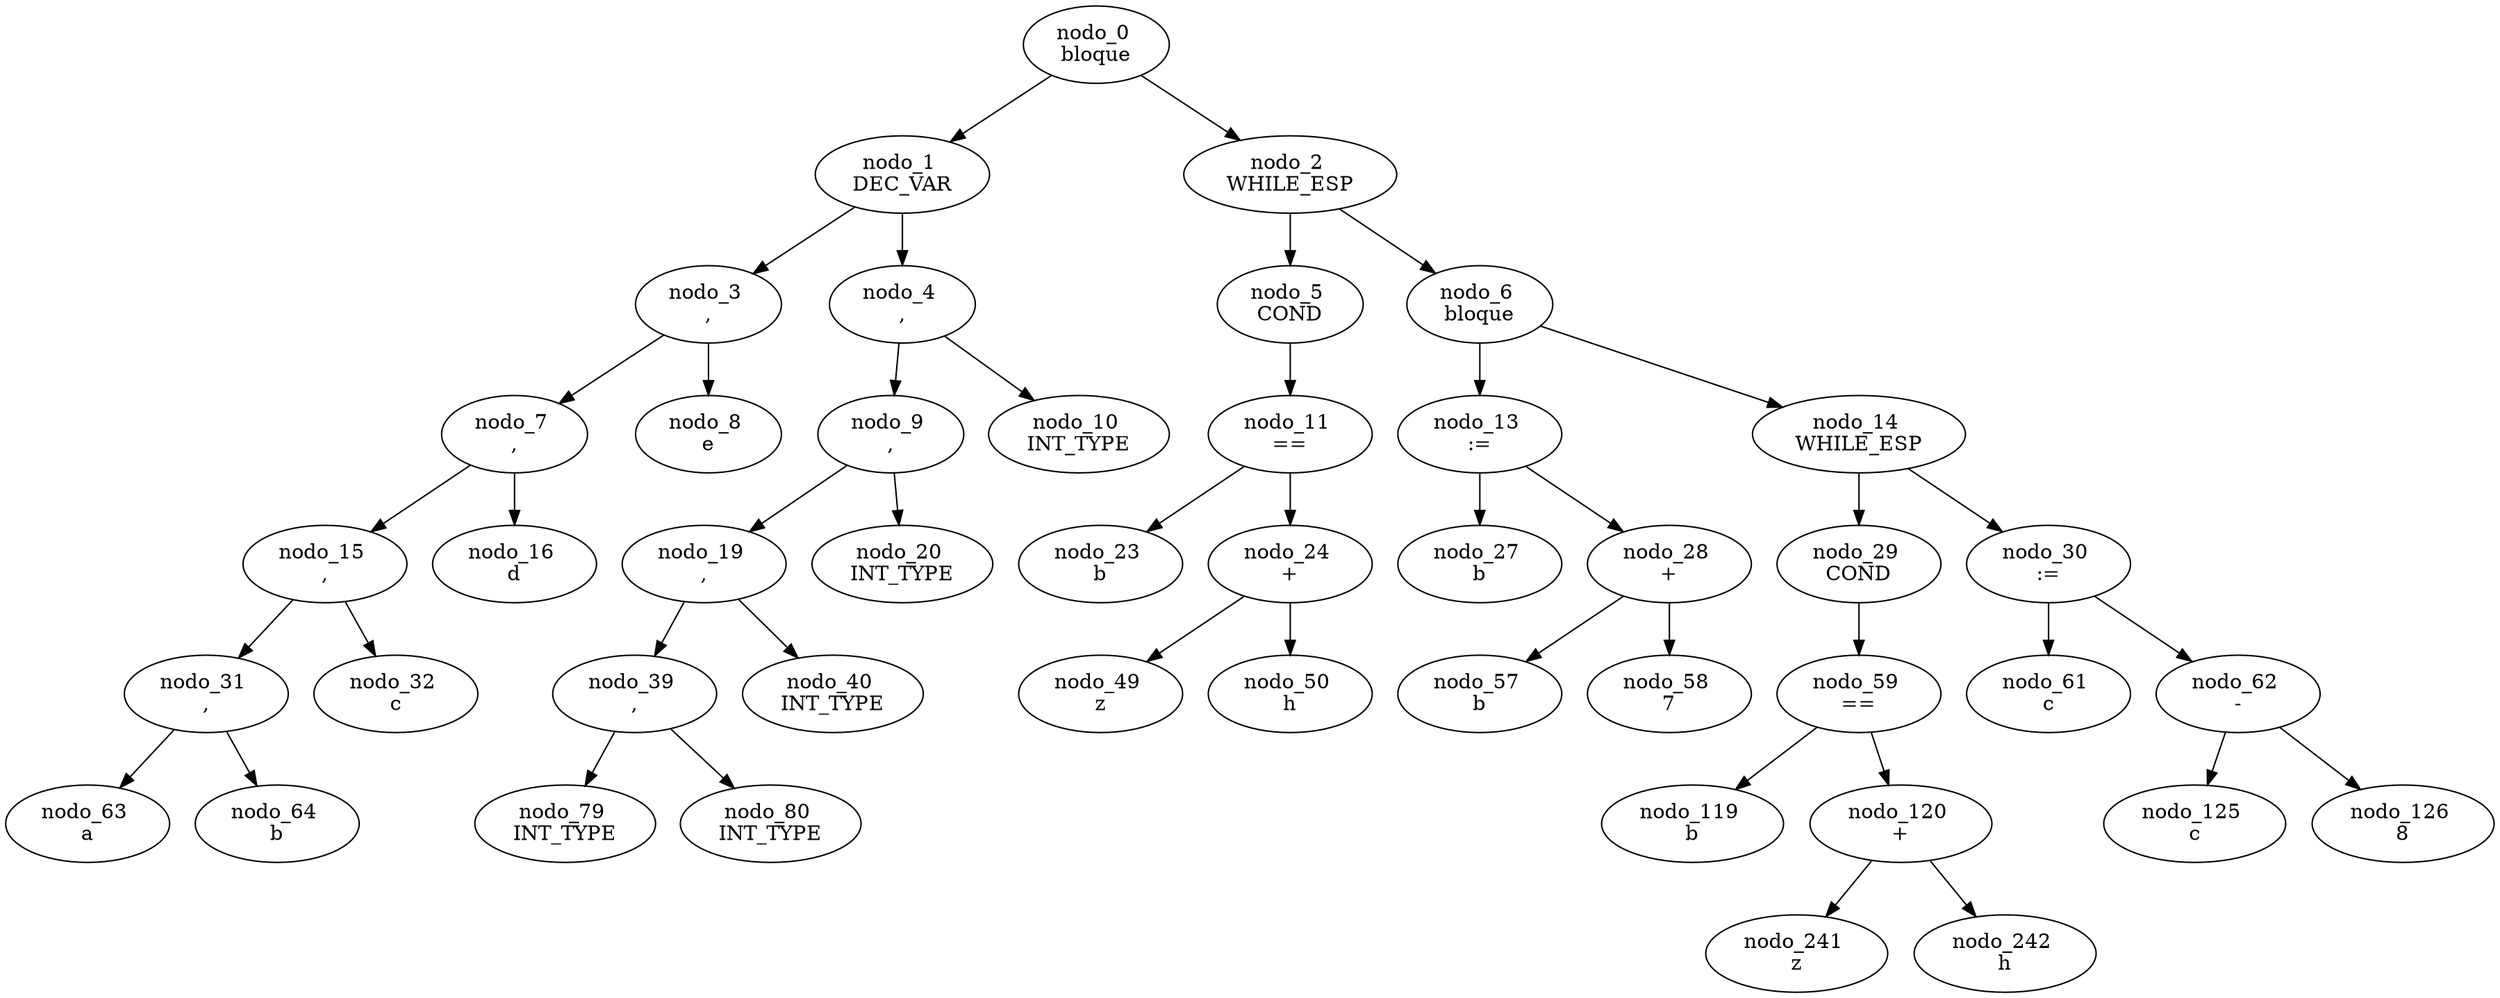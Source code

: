 digraph G {
	"nodo_0 \nbloque" -> "nodo_1 \nDEC_VAR"
	"nodo_0 \nbloque" -> "nodo_2 \nWHILE_ESP"
	"nodo_1 \nDEC_VAR" -> "nodo_3 \n,"
	"nodo_1 \nDEC_VAR" -> "nodo_4 \n,"
	"nodo_3 \n," -> "nodo_7 \n,"
	"nodo_3 \n," -> "nodo_8 \ne"
	"nodo_7 \n," -> "nodo_15 \n,"
	"nodo_7 \n," -> "nodo_16 \nd"
	"nodo_15 \n," -> "nodo_31 \n,"
	"nodo_15 \n," -> "nodo_32 \nc"
	"nodo_31 \n," -> "nodo_63 \na"
	"nodo_31 \n," -> "nodo_64 \nb"
	"nodo_4 \n," -> "nodo_9 \n,"
	"nodo_4 \n," -> "nodo_10 \nINT_TYPE"
	"nodo_9 \n," -> "nodo_19 \n,"
	"nodo_9 \n," -> "nodo_20 \nINT_TYPE"
	"nodo_19 \n," -> "nodo_39 \n,"
	"nodo_19 \n," -> "nodo_40 \nINT_TYPE"
	"nodo_39 \n," -> "nodo_79 \nINT_TYPE"
	"nodo_39 \n," -> "nodo_80 \nINT_TYPE"
	"nodo_2 \nWHILE_ESP" -> "nodo_5 \nCOND"
	"nodo_2 \nWHILE_ESP" -> "nodo_6 \nbloque"
	"nodo_5 \nCOND" -> "nodo_11 \n=="
	"nodo_11 \n==" -> "nodo_23 \nb"
	"nodo_11 \n==" -> "nodo_24 \n+"
	"nodo_24 \n+" -> "nodo_49 \nz"
	"nodo_24 \n+" -> "nodo_50 \nh"
	"nodo_6 \nbloque" -> "nodo_13 \n:="
	"nodo_6 \nbloque" -> "nodo_14 \nWHILE_ESP"
	"nodo_13 \n:=" -> "nodo_27 \nb"
	"nodo_13 \n:=" -> "nodo_28 \n+"
	"nodo_28 \n+" -> "nodo_57 \nb"
	"nodo_28 \n+" -> "nodo_58 \n7"
	"nodo_14 \nWHILE_ESP" -> "nodo_29 \nCOND"
	"nodo_14 \nWHILE_ESP" -> "nodo_30 \n:="
	"nodo_29 \nCOND" -> "nodo_59 \n=="
	"nodo_59 \n==" -> "nodo_119 \nb"
	"nodo_59 \n==" -> "nodo_120 \n+"
	"nodo_120 \n+" -> "nodo_241 \nz"
	"nodo_120 \n+" -> "nodo_242 \nh"
	"nodo_30 \n:=" -> "nodo_61 \nc"
	"nodo_30 \n:=" -> "nodo_62 \n-"
	"nodo_62 \n-" -> "nodo_125 \nc"
	"nodo_62 \n-" -> "nodo_126 \n8"
}